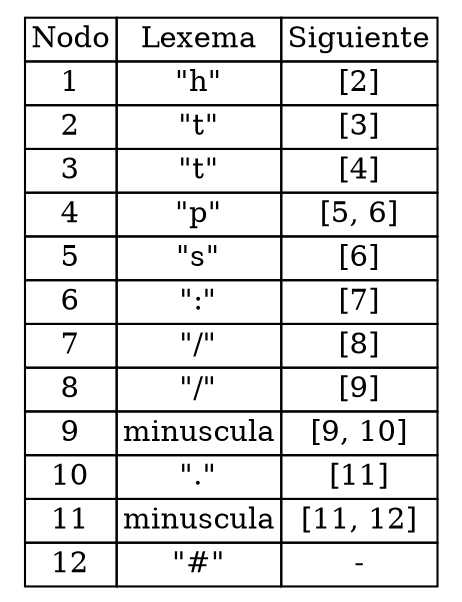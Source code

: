 digraph followTable {
node [shape=plaintext];
table [label=<
<table border="0" cellborder="1" cellspacing="0">
<tr><td>Nodo</td><td>Lexema</td><td>Siguiente</td></tr>
<tr><td>1</td><td>"h"</td><td>[2]</td></tr>
<tr><td>2</td><td>"t"</td><td>[3]</td></tr>
<tr><td>3</td><td>"t"</td><td>[4]</td></tr>
<tr><td>4</td><td>"p"</td><td>[5, 6]</td></tr>
<tr><td>5</td><td>"s"</td><td>[6]</td></tr>
<tr><td>6</td><td>":"</td><td>[7]</td></tr>
<tr><td>7</td><td>"/"</td><td>[8]</td></tr>
<tr><td>8</td><td>"/"</td><td>[9]</td></tr>
<tr><td>9</td><td>minuscula</td><td>[9, 10]</td></tr>
<tr><td>10</td><td>"."</td><td>[11]</td></tr>
<tr><td>11</td><td>minuscula</td><td>[11, 12]</td></tr>
<tr><td>12</td><td>"#"</td><td>-</td></tr>
</table>
>]
;}